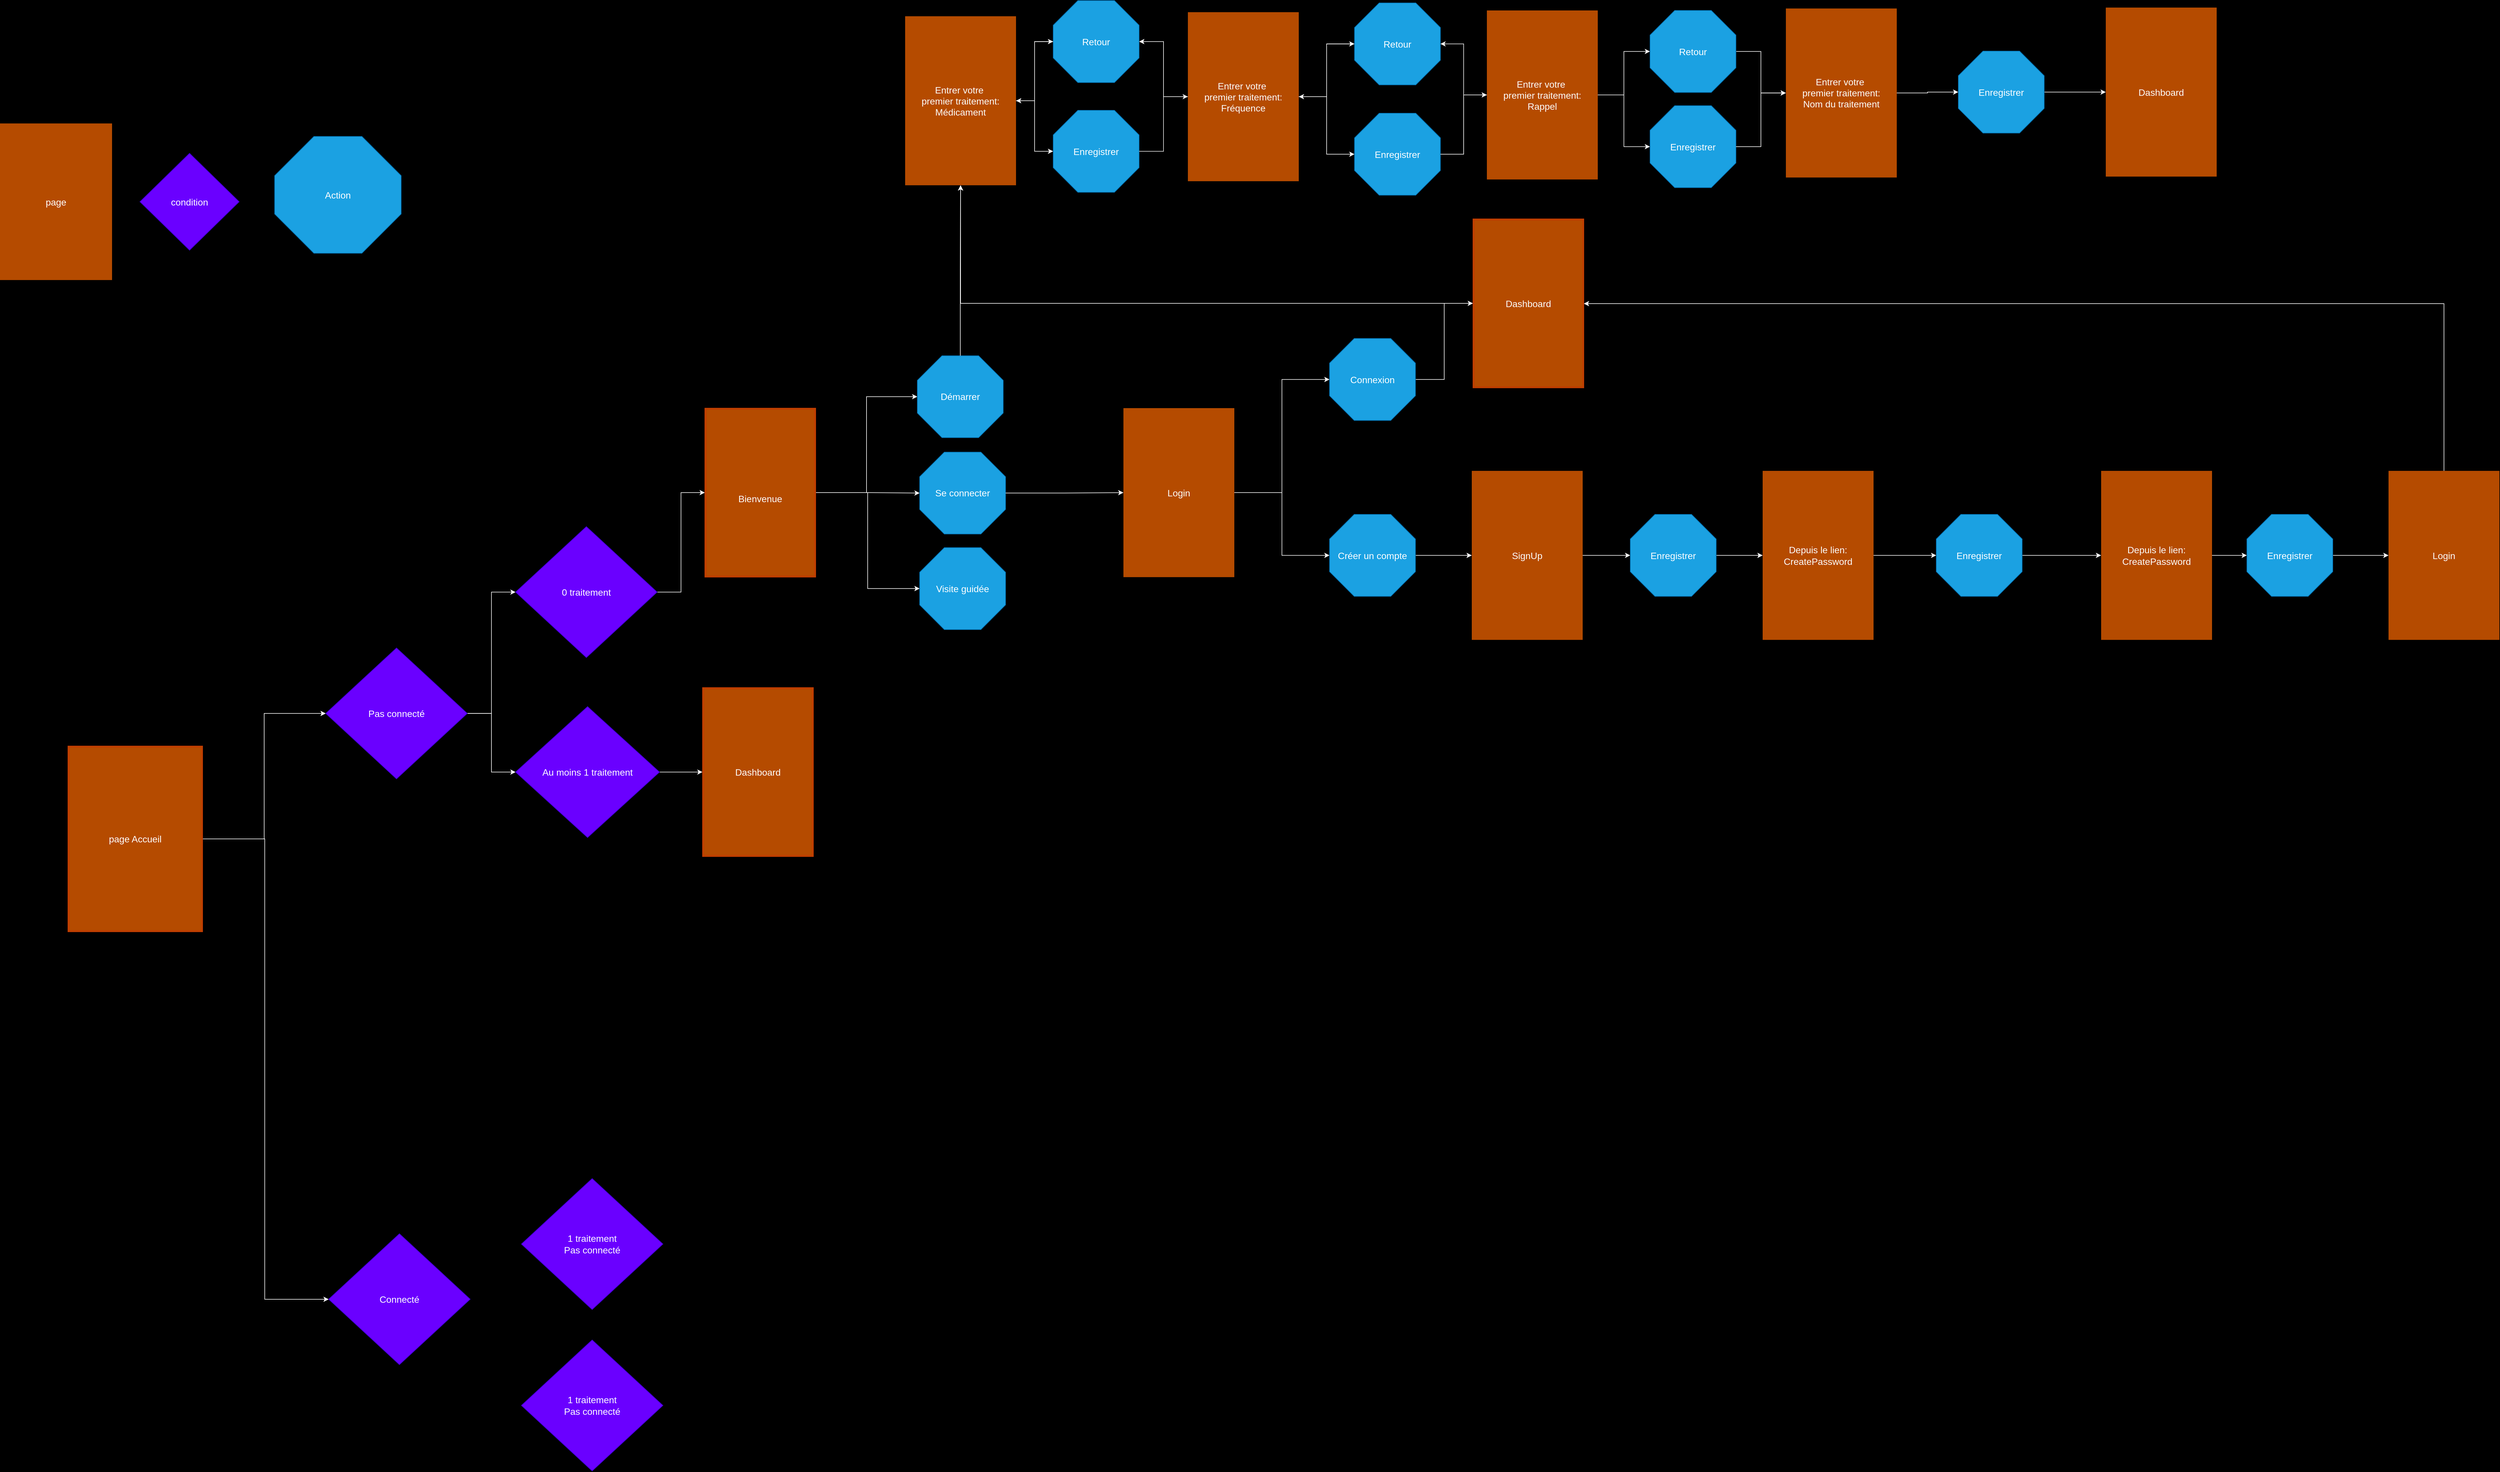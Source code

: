 <mxfile version="23.1.1" type="github">
  <diagram name="Page-1" id="X3BSy1AXnNIJYgLMuxTV">
    <mxGraphModel dx="17140" dy="12260" grid="0" gridSize="10" guides="1" tooltips="1" connect="1" arrows="1" fold="1" page="0" pageScale="1" pageWidth="827" pageHeight="1169" background="#000000" math="0" shadow="0">
      <root>
        <mxCell id="0" />
        <mxCell id="1" parent="0" />
        <mxCell id="boGWfHhM4qapHuOB5cl8-1" value="condition" style="rhombus;whiteSpace=wrap;html=1;fontSize=16;fillColor=#6a00ff;fontColor=#ffffff;strokeColor=#3700CC;labelBackgroundColor=none;" vertex="1" parent="1">
          <mxGeometry x="-2300" y="-4100" width="171" height="167" as="geometry" />
        </mxCell>
        <mxCell id="boGWfHhM4qapHuOB5cl8-2" value="Action&lt;br&gt;" style="whiteSpace=wrap;html=1;shape=mxgraph.basic.octagon2;align=center;verticalAlign=middle;dx=33.82;fontSize=16;fillColor=#1ba1e2;fontColor=#ffffff;strokeColor=#006EAF;labelBackgroundColor=none;" vertex="1" parent="1">
          <mxGeometry x="-2068" y="-4129" width="218" height="201.23" as="geometry" />
        </mxCell>
        <mxCell id="boGWfHhM4qapHuOB5cl8-3" style="edgeStyle=orthogonalEdgeStyle;rounded=0;orthogonalLoop=1;jettySize=auto;html=1;" edge="1" parent="1" source="boGWfHhM4qapHuOB5cl8-7" target="boGWfHhM4qapHuOB5cl8-17">
          <mxGeometry relative="1" as="geometry" />
        </mxCell>
        <mxCell id="boGWfHhM4qapHuOB5cl8-4" style="edgeStyle=orthogonalEdgeStyle;rounded=0;orthogonalLoop=1;jettySize=auto;html=1;" edge="1" parent="1" source="boGWfHhM4qapHuOB5cl8-7" target="boGWfHhM4qapHuOB5cl8-24">
          <mxGeometry relative="1" as="geometry" />
        </mxCell>
        <mxCell id="boGWfHhM4qapHuOB5cl8-5" style="edgeStyle=orthogonalEdgeStyle;rounded=0;orthogonalLoop=1;jettySize=auto;html=1;strokeColor=#FFFFFF;" edge="1" parent="1" source="boGWfHhM4qapHuOB5cl8-7" target="boGWfHhM4qapHuOB5cl8-19">
          <mxGeometry relative="1" as="geometry" />
        </mxCell>
        <mxCell id="boGWfHhM4qapHuOB5cl8-6" style="edgeStyle=orthogonalEdgeStyle;rounded=0;orthogonalLoop=1;jettySize=auto;html=1;strokeColor=#F7F7F7;" edge="1" parent="1" source="boGWfHhM4qapHuOB5cl8-7" target="boGWfHhM4qapHuOB5cl8-24">
          <mxGeometry relative="1" as="geometry" />
        </mxCell>
        <mxCell id="boGWfHhM4qapHuOB5cl8-7" value="Pas connecté" style="rhombus;whiteSpace=wrap;html=1;fontSize=16;fillColor=#6a00ff;fontColor=#ffffff;strokeColor=#3700CC;labelBackgroundColor=none;" vertex="1" parent="1">
          <mxGeometry x="-1980" y="-3248" width="243.89" height="225.75" as="geometry" />
        </mxCell>
        <mxCell id="boGWfHhM4qapHuOB5cl8-8" value="&lt;font color=&quot;#ffffff&quot;&gt;page&lt;/font&gt;" style="shape=ext;double=1;rounded=0;whiteSpace=wrap;html=1;fontSize=16;fillColor=#B54B00;rotation=0;strokeColor=none;fontColor=#1D3557;labelBackgroundColor=none;" vertex="1" parent="1">
          <mxGeometry x="-2541" y="-4151.37" width="193" height="269.75" as="geometry" />
        </mxCell>
        <mxCell id="boGWfHhM4qapHuOB5cl8-9" style="edgeStyle=orthogonalEdgeStyle;rounded=0;orthogonalLoop=1;jettySize=auto;html=1;" edge="1" parent="1" source="boGWfHhM4qapHuOB5cl8-12" target="boGWfHhM4qapHuOB5cl8-7">
          <mxGeometry relative="1" as="geometry" />
        </mxCell>
        <mxCell id="boGWfHhM4qapHuOB5cl8-10" style="edgeStyle=orthogonalEdgeStyle;rounded=0;orthogonalLoop=1;jettySize=auto;html=1;strokeColor=#FFFFFF;" edge="1" parent="1" source="boGWfHhM4qapHuOB5cl8-12" target="boGWfHhM4qapHuOB5cl8-7">
          <mxGeometry relative="1" as="geometry" />
        </mxCell>
        <mxCell id="boGWfHhM4qapHuOB5cl8-11" style="edgeStyle=orthogonalEdgeStyle;rounded=0;orthogonalLoop=1;jettySize=auto;html=1;strokeColor=#FAFAFA;" edge="1" parent="1" source="boGWfHhM4qapHuOB5cl8-12" target="boGWfHhM4qapHuOB5cl8-25">
          <mxGeometry relative="1" as="geometry">
            <Array as="points">
              <mxPoint x="-2085" y="-2919" />
              <mxPoint x="-2085" y="-2126" />
            </Array>
          </mxGeometry>
        </mxCell>
        <mxCell id="boGWfHhM4qapHuOB5cl8-12" value="&lt;font color=&quot;#ffffff&quot;&gt;page Accueil&lt;/font&gt;" style="shape=ext;double=1;rounded=0;whiteSpace=wrap;html=1;fontSize=16;fillColor=#B54B00;rotation=0;strokeColor=#C73500;labelBackgroundColor=none;fontColor=#000000;" vertex="1" parent="1">
          <mxGeometry x="-2424" y="-3079" width="232" height="320" as="geometry" />
        </mxCell>
        <mxCell id="boGWfHhM4qapHuOB5cl8-13" style="edgeStyle=orthogonalEdgeStyle;rounded=0;orthogonalLoop=1;jettySize=auto;html=1;" edge="1" parent="1" source="boGWfHhM4qapHuOB5cl8-17" target="boGWfHhM4qapHuOB5cl8-29">
          <mxGeometry relative="1" as="geometry" />
        </mxCell>
        <mxCell id="boGWfHhM4qapHuOB5cl8-14" style="edgeStyle=orthogonalEdgeStyle;rounded=0;orthogonalLoop=1;jettySize=auto;html=1;strokeColor=#FCFCFC;" edge="1" parent="1" source="boGWfHhM4qapHuOB5cl8-17" target="boGWfHhM4qapHuOB5cl8-29">
          <mxGeometry relative="1" as="geometry" />
        </mxCell>
        <mxCell id="boGWfHhM4qapHuOB5cl8-15" style="edgeStyle=orthogonalEdgeStyle;rounded=0;orthogonalLoop=1;jettySize=auto;html=1;strokeColor=#FFFFFF;" edge="1" parent="1" source="boGWfHhM4qapHuOB5cl8-17" target="boGWfHhM4qapHuOB5cl8-28">
          <mxGeometry relative="1" as="geometry" />
        </mxCell>
        <mxCell id="boGWfHhM4qapHuOB5cl8-16" style="edgeStyle=orthogonalEdgeStyle;rounded=0;orthogonalLoop=1;jettySize=auto;html=1;strokeColor=#FFFFFF;" edge="1" parent="1" source="boGWfHhM4qapHuOB5cl8-17" target="boGWfHhM4qapHuOB5cl8-30">
          <mxGeometry relative="1" as="geometry" />
        </mxCell>
        <mxCell id="boGWfHhM4qapHuOB5cl8-17" value="&lt;font color=&quot;#fcfcfc&quot;&gt;&lt;br&gt;Bienvenue&lt;/font&gt;" style="shape=ext;double=1;rounded=0;whiteSpace=wrap;html=1;fontSize=16;fillColor=#B54B00;rotation=0;strokeColor=#C73500;labelBackgroundColor=none;fontColor=#000000;" vertex="1" parent="1">
          <mxGeometry x="-1327" y="-3661" width="191" height="291.13" as="geometry" />
        </mxCell>
        <mxCell id="boGWfHhM4qapHuOB5cl8-18" style="edgeStyle=orthogonalEdgeStyle;rounded=0;orthogonalLoop=1;jettySize=auto;html=1;strokeColor=#FAFAFA;" edge="1" parent="1" source="boGWfHhM4qapHuOB5cl8-19" target="boGWfHhM4qapHuOB5cl8-26">
          <mxGeometry relative="1" as="geometry" />
        </mxCell>
        <mxCell id="boGWfHhM4qapHuOB5cl8-19" value="Au moins 1 traitement" style="rhombus;whiteSpace=wrap;html=1;fontSize=16;fillColor=#6a00ff;fontColor=#ffffff;strokeColor=#3700CC;labelBackgroundColor=none;" vertex="1" parent="1">
          <mxGeometry x="-1653" y="-3147" width="248" height="225.75" as="geometry" />
        </mxCell>
        <mxCell id="boGWfHhM4qapHuOB5cl8-20" value="1 traitement&lt;br&gt;Pas connecté" style="rhombus;whiteSpace=wrap;html=1;fontSize=16;fillColor=#6a00ff;fontColor=#ffffff;strokeColor=#3700CC;labelBackgroundColor=none;" vertex="1" parent="1">
          <mxGeometry x="-1643" y="-2334" width="243.89" height="225.75" as="geometry" />
        </mxCell>
        <mxCell id="boGWfHhM4qapHuOB5cl8-21" value="1 traitement&lt;br&gt;Pas connecté" style="rhombus;whiteSpace=wrap;html=1;fontSize=16;fillColor=#6a00ff;fontColor=#ffffff;strokeColor=#3700CC;labelBackgroundColor=none;" vertex="1" parent="1">
          <mxGeometry x="-1643" y="-2056" width="243.89" height="225.75" as="geometry" />
        </mxCell>
        <mxCell id="boGWfHhM4qapHuOB5cl8-22" style="edgeStyle=orthogonalEdgeStyle;rounded=0;orthogonalLoop=1;jettySize=auto;html=1;" edge="1" parent="1" source="boGWfHhM4qapHuOB5cl8-24" target="boGWfHhM4qapHuOB5cl8-17">
          <mxGeometry relative="1" as="geometry" />
        </mxCell>
        <mxCell id="boGWfHhM4qapHuOB5cl8-23" style="edgeStyle=orthogonalEdgeStyle;rounded=0;orthogonalLoop=1;jettySize=auto;html=1;strokeColor=#FAFAFA;" edge="1" parent="1" source="boGWfHhM4qapHuOB5cl8-24" target="boGWfHhM4qapHuOB5cl8-17">
          <mxGeometry relative="1" as="geometry" />
        </mxCell>
        <mxCell id="boGWfHhM4qapHuOB5cl8-24" value="0 traitement" style="rhombus;whiteSpace=wrap;html=1;fontSize=16;fillColor=#6a00ff;fontColor=#ffffff;strokeColor=#3700CC;labelBackgroundColor=none;" vertex="1" parent="1">
          <mxGeometry x="-1653" y="-3457" width="243.89" height="225.75" as="geometry" />
        </mxCell>
        <mxCell id="boGWfHhM4qapHuOB5cl8-25" value="Connecté" style="rhombus;whiteSpace=wrap;html=1;fontSize=16;fillColor=#6a00ff;fontColor=#ffffff;strokeColor=#3700CC;labelBackgroundColor=none;" vertex="1" parent="1">
          <mxGeometry x="-1975" y="-2239" width="243.89" height="225.75" as="geometry" />
        </mxCell>
        <mxCell id="boGWfHhM4qapHuOB5cl8-26" value="&lt;font color=&quot;#ffffff&quot;&gt;Dashboard&lt;/font&gt;" style="shape=ext;double=1;rounded=0;whiteSpace=wrap;html=1;fontSize=16;fillColor=#B54B00;rotation=0;strokeColor=#C73500;labelBackgroundColor=none;fontColor=#000000;" vertex="1" parent="1">
          <mxGeometry x="-1331" y="-3179.69" width="191" height="291.13" as="geometry" />
        </mxCell>
        <mxCell id="boGWfHhM4qapHuOB5cl8-27" value="" style="group" vertex="1" connectable="0" parent="1">
          <mxGeometry x="-961" y="-3751.31" width="152" height="471.75" as="geometry" />
        </mxCell>
        <mxCell id="boGWfHhM4qapHuOB5cl8-28" value="Démarrer&lt;br&gt;" style="whiteSpace=wrap;html=1;shape=mxgraph.basic.octagon2;align=center;verticalAlign=middle;dx=21.25;fontSize=16;fillColor=#1ba1e2;fontColor=#ffffff;strokeColor=#006EAF;labelBackgroundColor=none;" vertex="1" parent="boGWfHhM4qapHuOB5cl8-27">
          <mxGeometry width="148" height="141.23" as="geometry" />
        </mxCell>
        <mxCell id="boGWfHhM4qapHuOB5cl8-29" value="Se connecter" style="whiteSpace=wrap;html=1;shape=mxgraph.basic.octagon2;align=center;verticalAlign=middle;dx=21.25;fontSize=16;fillColor=#1ba1e2;fontColor=#ffffff;strokeColor=#006EAF;labelBackgroundColor=none;" vertex="1" parent="boGWfHhM4qapHuOB5cl8-27">
          <mxGeometry x="4" y="166" width="148" height="141.23" as="geometry" />
        </mxCell>
        <mxCell id="boGWfHhM4qapHuOB5cl8-30" value="Visite guidée" style="whiteSpace=wrap;html=1;shape=mxgraph.basic.octagon2;align=center;verticalAlign=middle;dx=21.25;fontSize=16;fillColor=#1ba1e2;fontColor=#ffffff;strokeColor=#006EAF;labelBackgroundColor=none;" vertex="1" parent="boGWfHhM4qapHuOB5cl8-27">
          <mxGeometry x="4" y="330.52" width="148" height="141.23" as="geometry" />
        </mxCell>
        <mxCell id="boGWfHhM4qapHuOB5cl8-31" style="edgeStyle=orthogonalEdgeStyle;rounded=0;orthogonalLoop=1;jettySize=auto;html=1;strokeColor=#FCFCFC;" edge="1" parent="1" source="boGWfHhM4qapHuOB5cl8-33" target="boGWfHhM4qapHuOB5cl8-35">
          <mxGeometry relative="1" as="geometry" />
        </mxCell>
        <mxCell id="boGWfHhM4qapHuOB5cl8-32" style="edgeStyle=orthogonalEdgeStyle;rounded=0;orthogonalLoop=1;jettySize=auto;html=1;strokeColor=#F7F7F7;" edge="1" parent="1" source="boGWfHhM4qapHuOB5cl8-33" target="boGWfHhM4qapHuOB5cl8-37">
          <mxGeometry relative="1" as="geometry" />
        </mxCell>
        <mxCell id="boGWfHhM4qapHuOB5cl8-33" value="&lt;font color=&quot;#fcfcfc&quot;&gt;Login&lt;br&gt;&lt;/font&gt;" style="shape=ext;double=1;rounded=0;whiteSpace=wrap;html=1;fontSize=16;fillColor=#B54B00;rotation=0;strokeColor=none;labelBackgroundColor=none;fontColor=#000000;" vertex="1" parent="1">
          <mxGeometry x="-606" y="-3661" width="191" height="291.13" as="geometry" />
        </mxCell>
        <mxCell id="boGWfHhM4qapHuOB5cl8-34" style="edgeStyle=orthogonalEdgeStyle;rounded=0;orthogonalLoop=1;jettySize=auto;html=1;strokeColor=#FFFFFF;" edge="1" parent="1" source="boGWfHhM4qapHuOB5cl8-35" target="boGWfHhM4qapHuOB5cl8-41">
          <mxGeometry relative="1" as="geometry" />
        </mxCell>
        <mxCell id="boGWfHhM4qapHuOB5cl8-35" value="Connexion&lt;br&gt;" style="whiteSpace=wrap;html=1;shape=mxgraph.basic.octagon2;align=center;verticalAlign=middle;dx=21.25;fontSize=16;fillColor=#1ba1e2;fontColor=#ffffff;strokeColor=#006EAF;labelBackgroundColor=none;" vertex="1" parent="1">
          <mxGeometry x="-251" y="-3781" width="148" height="141.23" as="geometry" />
        </mxCell>
        <mxCell id="boGWfHhM4qapHuOB5cl8-36" style="edgeStyle=orthogonalEdgeStyle;rounded=0;orthogonalLoop=1;jettySize=auto;html=1;strokeColor=#FFFFFF;" edge="1" parent="1" source="boGWfHhM4qapHuOB5cl8-37" target="boGWfHhM4qapHuOB5cl8-43">
          <mxGeometry relative="1" as="geometry" />
        </mxCell>
        <mxCell id="boGWfHhM4qapHuOB5cl8-37" value="Créer un compte" style="whiteSpace=wrap;html=1;shape=mxgraph.basic.octagon2;align=center;verticalAlign=middle;dx=21.25;fontSize=16;fillColor=#1ba1e2;fontColor=#ffffff;strokeColor=#006EAF;labelBackgroundColor=none;" vertex="1" parent="1">
          <mxGeometry x="-251" y="-3478" width="148" height="141.23" as="geometry" />
        </mxCell>
        <mxCell id="boGWfHhM4qapHuOB5cl8-38" style="edgeStyle=orthogonalEdgeStyle;rounded=0;orthogonalLoop=1;jettySize=auto;html=1;strokeColor=#FFFFFF;" edge="1" parent="1" source="boGWfHhM4qapHuOB5cl8-29" target="boGWfHhM4qapHuOB5cl8-33">
          <mxGeometry relative="1" as="geometry" />
        </mxCell>
        <mxCell id="boGWfHhM4qapHuOB5cl8-39" style="edgeStyle=orthogonalEdgeStyle;rounded=0;orthogonalLoop=1;jettySize=auto;html=1;strokeColor=#FFFFFF;" edge="1" parent="1" source="boGWfHhM4qapHuOB5cl8-28" target="boGWfHhM4qapHuOB5cl8-58">
          <mxGeometry relative="1" as="geometry" />
        </mxCell>
        <mxCell id="boGWfHhM4qapHuOB5cl8-40" style="edgeStyle=orthogonalEdgeStyle;rounded=0;orthogonalLoop=1;jettySize=auto;html=1;strokeColor=#FFFFFF;" edge="1" parent="1" source="boGWfHhM4qapHuOB5cl8-41" target="boGWfHhM4qapHuOB5cl8-58">
          <mxGeometry relative="1" as="geometry" />
        </mxCell>
        <mxCell id="boGWfHhM4qapHuOB5cl8-41" value="&lt;font color=&quot;#fcfcfc&quot;&gt;Dashboard&lt;br&gt;&lt;/font&gt;" style="shape=ext;double=1;rounded=0;whiteSpace=wrap;html=1;fontSize=16;fillColor=#B54B00;rotation=0;strokeColor=#C73500;labelBackgroundColor=none;fontColor=#000000;" vertex="1" parent="1">
          <mxGeometry x="-4" y="-3987" width="191" height="291.13" as="geometry" />
        </mxCell>
        <mxCell id="boGWfHhM4qapHuOB5cl8-42" style="edgeStyle=orthogonalEdgeStyle;rounded=0;orthogonalLoop=1;jettySize=auto;html=1;strokeColor=#FFFFFF;" edge="1" parent="1" source="boGWfHhM4qapHuOB5cl8-43" target="boGWfHhM4qapHuOB5cl8-51">
          <mxGeometry relative="1" as="geometry" />
        </mxCell>
        <mxCell id="boGWfHhM4qapHuOB5cl8-43" value="&lt;font color=&quot;#fcfcfc&quot;&gt;SignUp&lt;br&gt;&lt;/font&gt;" style="shape=ext;double=1;rounded=0;whiteSpace=wrap;html=1;fontSize=16;fillColor=#B54B00;rotation=0;strokeColor=none;labelBackgroundColor=none;fontColor=#000000;" vertex="1" parent="1">
          <mxGeometry x="-6" y="-3552.95" width="191" height="291.13" as="geometry" />
        </mxCell>
        <mxCell id="boGWfHhM4qapHuOB5cl8-44" style="edgeStyle=orthogonalEdgeStyle;rounded=0;orthogonalLoop=1;jettySize=auto;html=1;strokeColor=#FCFCFC;" edge="1" parent="1" source="boGWfHhM4qapHuOB5cl8-45" target="boGWfHhM4qapHuOB5cl8-49">
          <mxGeometry relative="1" as="geometry" />
        </mxCell>
        <mxCell id="boGWfHhM4qapHuOB5cl8-45" value="&lt;font color=&quot;#fcfcfc&quot;&gt;Depuis le lien:&lt;br&gt;CreatePassword&lt;br&gt;&lt;/font&gt;" style="shape=ext;double=1;rounded=0;whiteSpace=wrap;html=1;fontSize=16;fillColor=#B54B00;rotation=0;strokeColor=none;labelBackgroundColor=none;fontColor=#000000;" vertex="1" parent="1">
          <mxGeometry x="495" y="-3552.95" width="191" height="291.13" as="geometry" />
        </mxCell>
        <mxCell id="boGWfHhM4qapHuOB5cl8-46" style="edgeStyle=orthogonalEdgeStyle;rounded=0;orthogonalLoop=1;jettySize=auto;html=1;strokeColor=#FFFFFF;" edge="1" parent="1" source="boGWfHhM4qapHuOB5cl8-47" target="boGWfHhM4qapHuOB5cl8-86">
          <mxGeometry relative="1" as="geometry" />
        </mxCell>
        <mxCell id="boGWfHhM4qapHuOB5cl8-47" value="&lt;font color=&quot;#fcfcfc&quot;&gt;Depuis le lien:&lt;br&gt;CreatePassword&lt;br&gt;&lt;/font&gt;" style="shape=ext;double=1;rounded=0;whiteSpace=wrap;html=1;fontSize=16;fillColor=#B54B00;rotation=0;strokeColor=none;labelBackgroundColor=none;fontColor=#000000;" vertex="1" parent="1">
          <mxGeometry x="1078" y="-3552.95" width="191" height="291.13" as="geometry" />
        </mxCell>
        <mxCell id="boGWfHhM4qapHuOB5cl8-48" style="edgeStyle=orthogonalEdgeStyle;rounded=0;orthogonalLoop=1;jettySize=auto;html=1;strokeColor=#FFFFFF;" edge="1" parent="1" source="boGWfHhM4qapHuOB5cl8-49" target="boGWfHhM4qapHuOB5cl8-47">
          <mxGeometry relative="1" as="geometry" />
        </mxCell>
        <mxCell id="boGWfHhM4qapHuOB5cl8-49" value="Enregistrer" style="whiteSpace=wrap;html=1;shape=mxgraph.basic.octagon2;align=center;verticalAlign=middle;dx=21.25;fontSize=16;fillColor=#1ba1e2;fontColor=#ffffff;strokeColor=#006EAF;labelBackgroundColor=none;" vertex="1" parent="1">
          <mxGeometry x="794" y="-3478" width="148" height="141.23" as="geometry" />
        </mxCell>
        <mxCell id="boGWfHhM4qapHuOB5cl8-50" style="edgeStyle=orthogonalEdgeStyle;rounded=0;orthogonalLoop=1;jettySize=auto;html=1;strokeColor=#FFFFFF;" edge="1" parent="1" source="boGWfHhM4qapHuOB5cl8-51" target="boGWfHhM4qapHuOB5cl8-45">
          <mxGeometry relative="1" as="geometry" />
        </mxCell>
        <mxCell id="boGWfHhM4qapHuOB5cl8-51" value="Enregistrer" style="whiteSpace=wrap;html=1;shape=mxgraph.basic.octagon2;align=center;verticalAlign=middle;dx=21.25;fontSize=16;fillColor=#1ba1e2;fontColor=#ffffff;strokeColor=#006EAF;labelBackgroundColor=none;" vertex="1" parent="1">
          <mxGeometry x="267" y="-3478" width="148" height="141.23" as="geometry" />
        </mxCell>
        <mxCell id="boGWfHhM4qapHuOB5cl8-52" value="" style="group" vertex="1" connectable="0" parent="1">
          <mxGeometry x="-982" y="-4363" width="1708" height="335.23" as="geometry" />
        </mxCell>
        <mxCell id="boGWfHhM4qapHuOB5cl8-53" value="Enregistrer" style="whiteSpace=wrap;html=1;shape=mxgraph.basic.octagon2;align=center;verticalAlign=middle;dx=21.25;fontSize=16;fillColor=#1ba1e2;fontColor=#ffffff;strokeColor=#006EAF;labelBackgroundColor=none;" vertex="1" parent="boGWfHhM4qapHuOB5cl8-52">
          <mxGeometry x="255" y="189" width="148" height="141.23" as="geometry" />
        </mxCell>
        <mxCell id="boGWfHhM4qapHuOB5cl8-54" value="Enregistrer" style="whiteSpace=wrap;html=1;shape=mxgraph.basic.octagon2;align=center;verticalAlign=middle;dx=21.25;fontSize=16;fillColor=#1ba1e2;fontColor=#ffffff;strokeColor=#006EAF;labelBackgroundColor=none;" vertex="1" parent="boGWfHhM4qapHuOB5cl8-52">
          <mxGeometry x="774" y="194" width="148" height="141.23" as="geometry" />
        </mxCell>
        <mxCell id="boGWfHhM4qapHuOB5cl8-55" value="Retour" style="whiteSpace=wrap;html=1;shape=mxgraph.basic.octagon2;align=center;verticalAlign=middle;dx=21.25;fontSize=16;fillColor=#1ba1e2;fontColor=#ffffff;strokeColor=#006EAF;labelBackgroundColor=none;" vertex="1" parent="boGWfHhM4qapHuOB5cl8-52">
          <mxGeometry x="255" width="148" height="141.23" as="geometry" />
        </mxCell>
        <mxCell id="boGWfHhM4qapHuOB5cl8-56" value="Enregistrer" style="whiteSpace=wrap;html=1;shape=mxgraph.basic.octagon2;align=center;verticalAlign=middle;dx=21.25;fontSize=16;fillColor=#1ba1e2;fontColor=#ffffff;strokeColor=#006EAF;labelBackgroundColor=none;" vertex="1" parent="boGWfHhM4qapHuOB5cl8-52">
          <mxGeometry x="1283" y="181" width="148" height="141.23" as="geometry" />
        </mxCell>
        <mxCell id="boGWfHhM4qapHuOB5cl8-57" value="" style="group" vertex="1" connectable="0" parent="boGWfHhM4qapHuOB5cl8-52">
          <mxGeometry y="4" width="1708" height="314.13" as="geometry" />
        </mxCell>
        <mxCell id="boGWfHhM4qapHuOB5cl8-58" value="&lt;font color=&quot;#fcfcfc&quot;&gt;Entrer votre&amp;nbsp;&lt;br&gt;premier traitement:&lt;br&gt;Médicament&lt;br&gt;&lt;/font&gt;" style="shape=ext;double=1;rounded=0;whiteSpace=wrap;html=1;fontSize=16;fillColor=#B54B00;rotation=0;strokeColor=none;labelBackgroundColor=none;fontColor=#000000;" vertex="1" parent="boGWfHhM4qapHuOB5cl8-57">
          <mxGeometry y="23" width="191" height="291.13" as="geometry" />
        </mxCell>
        <mxCell id="boGWfHhM4qapHuOB5cl8-59" value="&lt;font color=&quot;#fcfcfc&quot;&gt;Entrer votre&amp;nbsp;&lt;br&gt;premier traitement:&lt;br&gt;Fréquence&lt;br&gt;&lt;/font&gt;" style="shape=ext;double=1;rounded=0;whiteSpace=wrap;html=1;fontSize=16;fillColor=#B54B00;rotation=0;strokeColor=none;labelBackgroundColor=none;fontColor=#000000;" vertex="1" parent="boGWfHhM4qapHuOB5cl8-57">
          <mxGeometry x="487" y="16" width="191" height="291.13" as="geometry" />
        </mxCell>
        <mxCell id="boGWfHhM4qapHuOB5cl8-60" style="edgeStyle=orthogonalEdgeStyle;rounded=0;orthogonalLoop=1;jettySize=auto;html=1;" edge="1" parent="boGWfHhM4qapHuOB5cl8-57" source="boGWfHhM4qapHuOB5cl8-61">
          <mxGeometry relative="1" as="geometry">
            <mxPoint x="1267.81" y="171.048" as="targetPoint" />
          </mxGeometry>
        </mxCell>
        <mxCell id="boGWfHhM4qapHuOB5cl8-61" value="&lt;font color=&quot;#fcfcfc&quot;&gt;Entrer votre&amp;nbsp;&lt;br&gt;premier traitement:&lt;br&gt;Rappel&lt;br&gt;&lt;/font&gt;" style="shape=ext;double=1;rounded=0;whiteSpace=wrap;html=1;fontSize=16;fillColor=#B54B00;rotation=0;strokeColor=none;labelBackgroundColor=none;fontColor=#000000;" vertex="1" parent="boGWfHhM4qapHuOB5cl8-57">
          <mxGeometry x="1002" y="13" width="191" height="291.13" as="geometry" />
        </mxCell>
        <mxCell id="boGWfHhM4qapHuOB5cl8-62" style="edgeStyle=orthogonalEdgeStyle;rounded=0;orthogonalLoop=1;jettySize=auto;html=1;strokeColor=#FFFFFF;" edge="1" parent="boGWfHhM4qapHuOB5cl8-57" source="boGWfHhM4qapHuOB5cl8-63" target="boGWfHhM4qapHuOB5cl8-59">
          <mxGeometry relative="1" as="geometry" />
        </mxCell>
        <mxCell id="boGWfHhM4qapHuOB5cl8-63" value="Retour" style="whiteSpace=wrap;html=1;shape=mxgraph.basic.octagon2;align=center;verticalAlign=middle;dx=21.25;fontSize=16;fillColor=#1ba1e2;fontColor=#ffffff;strokeColor=#006EAF;labelBackgroundColor=none;" vertex="1" parent="boGWfHhM4qapHuOB5cl8-57">
          <mxGeometry x="774" width="148" height="141.23" as="geometry" />
        </mxCell>
        <mxCell id="boGWfHhM4qapHuOB5cl8-64" style="edgeStyle=orthogonalEdgeStyle;rounded=0;orthogonalLoop=1;jettySize=auto;html=1;strokeColor=#FFFFFF;" edge="1" parent="boGWfHhM4qapHuOB5cl8-57" source="boGWfHhM4qapHuOB5cl8-59" target="boGWfHhM4qapHuOB5cl8-63">
          <mxGeometry relative="1" as="geometry" />
        </mxCell>
        <mxCell id="boGWfHhM4qapHuOB5cl8-65" style="edgeStyle=orthogonalEdgeStyle;rounded=0;orthogonalLoop=1;jettySize=auto;html=1;strokeColor=#F0F0F0;" edge="1" parent="boGWfHhM4qapHuOB5cl8-57" source="boGWfHhM4qapHuOB5cl8-61" target="boGWfHhM4qapHuOB5cl8-63">
          <mxGeometry relative="1" as="geometry" />
        </mxCell>
        <mxCell id="boGWfHhM4qapHuOB5cl8-66" value="&lt;font color=&quot;#fcfcfc&quot;&gt;Entrer votre&amp;nbsp;&lt;br&gt;premier traitement:&lt;br&gt;Nom du traitement&lt;br&gt;&lt;/font&gt;" style="shape=ext;double=1;rounded=0;whiteSpace=wrap;html=1;fontSize=16;fillColor=#B54B00;rotation=0;strokeColor=none;labelBackgroundColor=none;fontColor=#000000;" vertex="1" parent="boGWfHhM4qapHuOB5cl8-57">
          <mxGeometry x="1517" y="9.63" width="191" height="291.13" as="geometry" />
        </mxCell>
        <mxCell id="boGWfHhM4qapHuOB5cl8-67" style="edgeStyle=orthogonalEdgeStyle;rounded=0;orthogonalLoop=1;jettySize=auto;html=1;strokeColor=#FAFAFA;" edge="1" parent="boGWfHhM4qapHuOB5cl8-57" source="boGWfHhM4qapHuOB5cl8-68" target="boGWfHhM4qapHuOB5cl8-66">
          <mxGeometry relative="1" as="geometry" />
        </mxCell>
        <mxCell id="boGWfHhM4qapHuOB5cl8-68" value="Retour" style="whiteSpace=wrap;html=1;shape=mxgraph.basic.octagon2;align=center;verticalAlign=middle;dx=21.25;fontSize=16;fillColor=#1ba1e2;fontColor=#ffffff;strokeColor=#006EAF;labelBackgroundColor=none;" vertex="1" parent="boGWfHhM4qapHuOB5cl8-57">
          <mxGeometry x="1283" y="13" width="148" height="141.23" as="geometry" />
        </mxCell>
        <mxCell id="boGWfHhM4qapHuOB5cl8-69" style="edgeStyle=orthogonalEdgeStyle;rounded=0;orthogonalLoop=1;jettySize=auto;html=1;strokeColor=#FAFAFA;" edge="1" parent="boGWfHhM4qapHuOB5cl8-57" source="boGWfHhM4qapHuOB5cl8-61" target="boGWfHhM4qapHuOB5cl8-68">
          <mxGeometry relative="1" as="geometry" />
        </mxCell>
        <mxCell id="boGWfHhM4qapHuOB5cl8-70" style="edgeStyle=orthogonalEdgeStyle;rounded=0;orthogonalLoop=1;jettySize=auto;html=1;strokeColor=#FFFFFF;" edge="1" parent="boGWfHhM4qapHuOB5cl8-52" source="boGWfHhM4qapHuOB5cl8-58" target="boGWfHhM4qapHuOB5cl8-53">
          <mxGeometry relative="1" as="geometry" />
        </mxCell>
        <mxCell id="boGWfHhM4qapHuOB5cl8-71" style="edgeStyle=orthogonalEdgeStyle;rounded=0;orthogonalLoop=1;jettySize=auto;html=1;strokeColor=#FFFFFF;" edge="1" parent="boGWfHhM4qapHuOB5cl8-52" source="boGWfHhM4qapHuOB5cl8-58" target="boGWfHhM4qapHuOB5cl8-55">
          <mxGeometry relative="1" as="geometry" />
        </mxCell>
        <mxCell id="boGWfHhM4qapHuOB5cl8-72" style="edgeStyle=orthogonalEdgeStyle;rounded=0;orthogonalLoop=1;jettySize=auto;html=1;strokeColor=#E8E8E8;" edge="1" parent="boGWfHhM4qapHuOB5cl8-52" source="boGWfHhM4qapHuOB5cl8-53" target="boGWfHhM4qapHuOB5cl8-59">
          <mxGeometry relative="1" as="geometry" />
        </mxCell>
        <mxCell id="boGWfHhM4qapHuOB5cl8-73" style="edgeStyle=orthogonalEdgeStyle;rounded=0;orthogonalLoop=1;jettySize=auto;html=1;strokeColor=#FFFFFF;" edge="1" parent="boGWfHhM4qapHuOB5cl8-52" source="boGWfHhM4qapHuOB5cl8-59" target="boGWfHhM4qapHuOB5cl8-54">
          <mxGeometry relative="1" as="geometry" />
        </mxCell>
        <mxCell id="boGWfHhM4qapHuOB5cl8-74" style="edgeStyle=orthogonalEdgeStyle;rounded=0;orthogonalLoop=1;jettySize=auto;html=1;strokeColor=#FAFAFA;" edge="1" parent="boGWfHhM4qapHuOB5cl8-52" source="boGWfHhM4qapHuOB5cl8-59" target="boGWfHhM4qapHuOB5cl8-55">
          <mxGeometry relative="1" as="geometry" />
        </mxCell>
        <mxCell id="boGWfHhM4qapHuOB5cl8-75" style="edgeStyle=orthogonalEdgeStyle;rounded=0;orthogonalLoop=1;jettySize=auto;html=1;strokeColor=#FFFFFF;" edge="1" parent="boGWfHhM4qapHuOB5cl8-52" source="boGWfHhM4qapHuOB5cl8-54" target="boGWfHhM4qapHuOB5cl8-61">
          <mxGeometry relative="1" as="geometry" />
        </mxCell>
        <mxCell id="boGWfHhM4qapHuOB5cl8-76" style="edgeStyle=orthogonalEdgeStyle;rounded=0;orthogonalLoop=1;jettySize=auto;html=1;strokeColor=#F5F5F5;" edge="1" parent="boGWfHhM4qapHuOB5cl8-52" source="boGWfHhM4qapHuOB5cl8-61" target="boGWfHhM4qapHuOB5cl8-56">
          <mxGeometry relative="1" as="geometry" />
        </mxCell>
        <mxCell id="boGWfHhM4qapHuOB5cl8-77" style="edgeStyle=orthogonalEdgeStyle;rounded=0;orthogonalLoop=1;jettySize=auto;html=1;strokeColor=#FFFFFF;" edge="1" parent="boGWfHhM4qapHuOB5cl8-52" source="boGWfHhM4qapHuOB5cl8-55" target="boGWfHhM4qapHuOB5cl8-58">
          <mxGeometry relative="1" as="geometry" />
        </mxCell>
        <mxCell id="boGWfHhM4qapHuOB5cl8-78" style="edgeStyle=orthogonalEdgeStyle;rounded=0;orthogonalLoop=1;jettySize=auto;html=1;strokeColor=#FFFFFF;" edge="1" parent="boGWfHhM4qapHuOB5cl8-52" source="boGWfHhM4qapHuOB5cl8-56" target="boGWfHhM4qapHuOB5cl8-66">
          <mxGeometry relative="1" as="geometry" />
        </mxCell>
        <mxCell id="boGWfHhM4qapHuOB5cl8-79" style="edgeStyle=orthogonalEdgeStyle;rounded=0;orthogonalLoop=1;jettySize=auto;html=1;strokeColor=#FCFCFC;" edge="1" parent="1" source="boGWfHhM4qapHuOB5cl8-80" target="boGWfHhM4qapHuOB5cl8-81">
          <mxGeometry relative="1" as="geometry" />
        </mxCell>
        <mxCell id="boGWfHhM4qapHuOB5cl8-80" value="Enregistrer" style="whiteSpace=wrap;html=1;shape=mxgraph.basic.octagon2;align=center;verticalAlign=middle;dx=21.25;fontSize=16;fillColor=#1ba1e2;fontColor=#ffffff;strokeColor=#006EAF;labelBackgroundColor=none;" vertex="1" parent="1">
          <mxGeometry x="832" y="-4276" width="148" height="141.23" as="geometry" />
        </mxCell>
        <mxCell id="boGWfHhM4qapHuOB5cl8-81" value="&lt;font color=&quot;#fcfcfc&quot;&gt;Dashboard&lt;br&gt;&lt;/font&gt;" style="shape=ext;double=1;rounded=0;whiteSpace=wrap;html=1;fontSize=16;fillColor=#B54B00;rotation=0;strokeColor=none;labelBackgroundColor=none;fontColor=#000000;" vertex="1" parent="1">
          <mxGeometry x="1086" y="-4350.95" width="191" height="291.13" as="geometry" />
        </mxCell>
        <mxCell id="boGWfHhM4qapHuOB5cl8-82" style="edgeStyle=orthogonalEdgeStyle;rounded=0;orthogonalLoop=1;jettySize=auto;html=1;strokeColor=#FFFFFF;" edge="1" parent="1" source="boGWfHhM4qapHuOB5cl8-66" target="boGWfHhM4qapHuOB5cl8-80">
          <mxGeometry relative="1" as="geometry" />
        </mxCell>
        <mxCell id="boGWfHhM4qapHuOB5cl8-83" style="edgeStyle=orthogonalEdgeStyle;rounded=0;orthogonalLoop=1;jettySize=auto;html=1;strokeColor=#FFFFFF;" edge="1" parent="1" source="boGWfHhM4qapHuOB5cl8-84" target="boGWfHhM4qapHuOB5cl8-41">
          <mxGeometry relative="1" as="geometry">
            <Array as="points">
              <mxPoint x="1669" y="-3841" />
            </Array>
          </mxGeometry>
        </mxCell>
        <mxCell id="boGWfHhM4qapHuOB5cl8-84" value="&lt;font color=&quot;#fcfcfc&quot;&gt;Login&lt;br&gt;&lt;/font&gt;" style="shape=ext;double=1;rounded=0;whiteSpace=wrap;html=1;fontSize=16;fillColor=#B54B00;rotation=0;strokeColor=none;labelBackgroundColor=none;fontColor=#000000;" vertex="1" parent="1">
          <mxGeometry x="1573" y="-3552.95" width="191" height="291.13" as="geometry" />
        </mxCell>
        <mxCell id="boGWfHhM4qapHuOB5cl8-85" style="edgeStyle=orthogonalEdgeStyle;rounded=0;orthogonalLoop=1;jettySize=auto;html=1;strokeColor=#FFFFFF;" edge="1" parent="1" source="boGWfHhM4qapHuOB5cl8-86" target="boGWfHhM4qapHuOB5cl8-84">
          <mxGeometry relative="1" as="geometry" />
        </mxCell>
        <mxCell id="boGWfHhM4qapHuOB5cl8-86" value="Enregistrer" style="whiteSpace=wrap;html=1;shape=mxgraph.basic.octagon2;align=center;verticalAlign=middle;dx=21.25;fontSize=16;fillColor=#1ba1e2;fontColor=#ffffff;strokeColor=#006EAF;labelBackgroundColor=none;" vertex="1" parent="1">
          <mxGeometry x="1329" y="-3478" width="148" height="141.23" as="geometry" />
        </mxCell>
      </root>
    </mxGraphModel>
  </diagram>
</mxfile>
